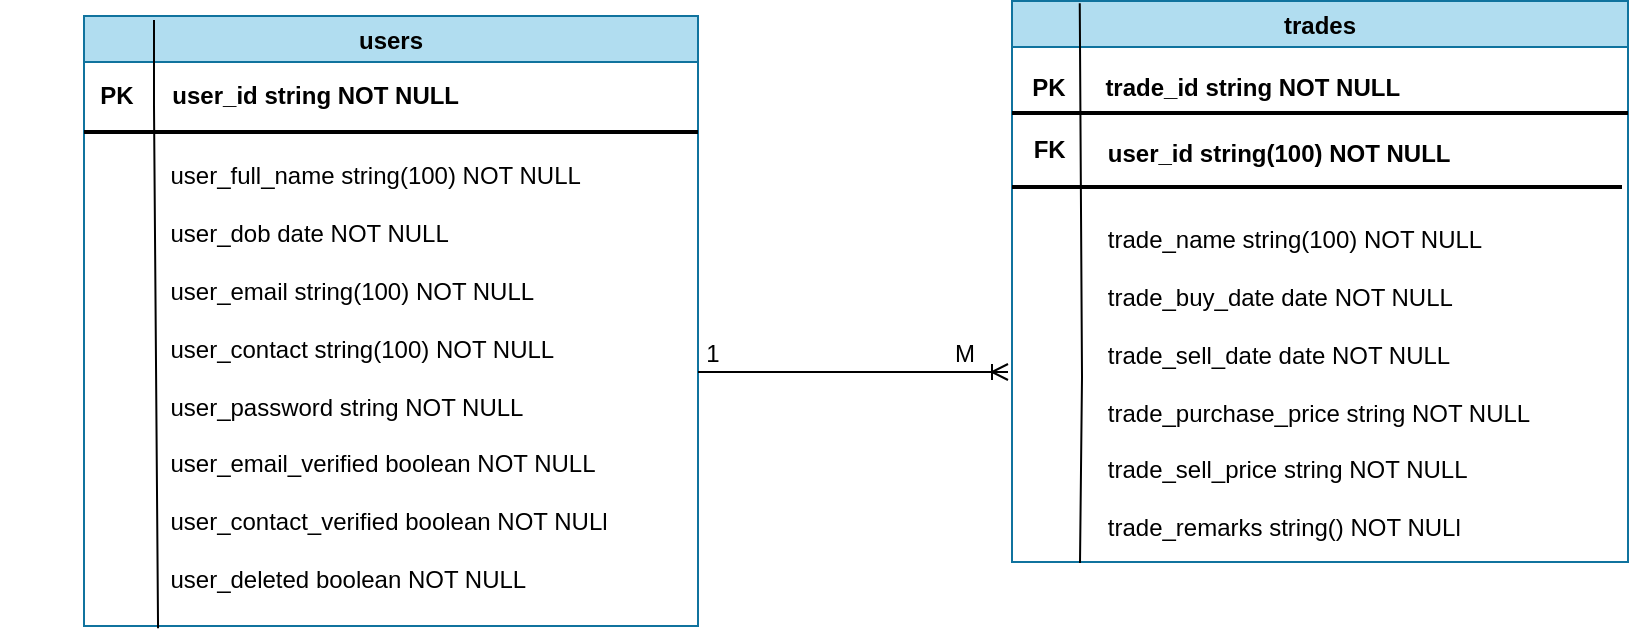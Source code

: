 <mxfile version="20.0.3" type="device"><diagram id="To66orY7c8EC8SG4sVSl" name="Page-1"><mxGraphModel dx="2752" dy="2651" grid="0" gridSize="10" guides="1" tooltips="1" connect="1" arrows="1" fold="1" page="1" pageScale="1" pageWidth="850" pageHeight="1100" background="#ffffff" math="0" shadow="0"><root><mxCell id="0"/><mxCell id="1" parent="0"/><mxCell id="HqDwyRftaDu5VVdSQIzu-63" value="users" style="swimlane;fillColor=#b1ddf0;strokeColor=#10739e;" vertex="1" parent="1"><mxGeometry x="-815" y="-1887" width="307" height="305" as="geometry"/></mxCell><mxCell id="HqDwyRftaDu5VVdSQIzu-68" value="&lt;div style=&quot;text-align: left;&quot;&gt;&lt;span style=&quot;background-color: initial;&quot;&gt;user_full_name string(100) NOT NULL&lt;/span&gt;&lt;/div&gt;&lt;div style=&quot;text-align: left;&quot;&gt;&lt;br&gt;&lt;/div&gt;&lt;div style=&quot;text-align: left;&quot;&gt;&lt;span style=&quot;background-color: initial;&quot;&gt;user_dob date NOT NULL&lt;/span&gt;&lt;/div&gt;&lt;div style=&quot;text-align: left;&quot;&gt;&lt;br&gt;&lt;/div&gt;&lt;div style=&quot;text-align: left;&quot;&gt;&lt;span style=&quot;background-color: initial;&quot;&gt;user_email string(100) NOT NULL&lt;/span&gt;&lt;/div&gt;&lt;div style=&quot;text-align: left;&quot;&gt;&lt;br&gt;&lt;/div&gt;&lt;div style=&quot;text-align: left;&quot;&gt;&lt;span style=&quot;background-color: initial;&quot;&gt;user_contact string(100) NOT NULL&lt;/span&gt;&lt;/div&gt;&lt;div style=&quot;text-align: left;&quot;&gt;&lt;br&gt;&lt;/div&gt;&lt;div style=&quot;text-align: left;&quot;&gt;&lt;span style=&quot;background-color: initial;&quot;&gt;user_password string NOT NULL&lt;/span&gt;&lt;/div&gt;&lt;div style=&quot;text-align: left;&quot;&gt;&lt;br&gt;&lt;/div&gt;&lt;div style=&quot;text-align: left;&quot;&gt;&lt;span style=&quot;background-color: initial;&quot;&gt;user_email_verified boolean NOT NULL&lt;/span&gt;&lt;/div&gt;&lt;div style=&quot;text-align: left;&quot;&gt;&lt;br&gt;&lt;/div&gt;&lt;div style=&quot;text-align: left;&quot;&gt;&lt;span style=&quot;background-color: initial;&quot;&gt;user_contact_verified boolean NOT NULl&lt;/span&gt;&lt;/div&gt;&lt;div style=&quot;text-align: left;&quot;&gt;&lt;br&gt;&lt;/div&gt;&lt;div style=&quot;text-align: left;&quot;&gt;&lt;span style=&quot;background-color: initial;&quot;&gt;user_deleted boolean NOT NULL&amp;nbsp;&lt;/span&gt;&lt;/div&gt;&lt;div style=&quot;padding: 0px; margin: 0px;&quot;&gt;&lt;br style=&quot;padding: 0px; margin: 0px; text-align: left;&quot;&gt;&lt;/div&gt;" style="text;html=1;align=center;verticalAlign=middle;resizable=0;points=[];autosize=1;strokeColor=none;fillColor=none;" vertex="1" parent="HqDwyRftaDu5VVdSQIzu-63"><mxGeometry x="33" y="67" width="237" height="242" as="geometry"/></mxCell><mxCell id="HqDwyRftaDu5VVdSQIzu-66" value="&lt;b&gt;PK&lt;/b&gt;" style="text;html=1;align=center;verticalAlign=middle;resizable=0;points=[];autosize=1;strokeColor=none;fillColor=none;" vertex="1" parent="HqDwyRftaDu5VVdSQIzu-63"><mxGeometry x="-2" y="27" width="35" height="26" as="geometry"/></mxCell><mxCell id="HqDwyRftaDu5VVdSQIzu-65" value="" style="endArrow=none;html=1;rounded=0;exitX=0.017;exitY=0.988;exitDx=0;exitDy=0;exitPerimeter=0;" edge="1" parent="HqDwyRftaDu5VVdSQIzu-63" source="HqDwyRftaDu5VVdSQIzu-68"><mxGeometry width="50" height="50" relative="1" as="geometry"><mxPoint x="282" y="194" as="sourcePoint"/><mxPoint x="35" y="2" as="targetPoint"/><Array as="points"><mxPoint x="35" y="45"/></Array></mxGeometry></mxCell><mxCell id="HqDwyRftaDu5VVdSQIzu-67" value="&amp;nbsp; &amp;nbsp; &amp;nbsp; &amp;nbsp; &amp;nbsp; &amp;nbsp; &amp;nbsp; &amp;nbsp; &amp;nbsp; &amp;nbsp; &amp;nbsp; &amp;nbsp;&lt;b&gt;user_id string NOT NULL&lt;/b&gt;" style="text;html=1;align=center;verticalAlign=middle;resizable=0;points=[];autosize=1;strokeColor=none;fillColor=none;" vertex="1" parent="HqDwyRftaDu5VVdSQIzu-63"><mxGeometry x="-42" y="27" width="238" height="26" as="geometry"/></mxCell><mxCell id="HqDwyRftaDu5VVdSQIzu-94" value="" style="line;strokeWidth=2;html=1;" vertex="1" parent="HqDwyRftaDu5VVdSQIzu-63"><mxGeometry y="53" width="307" height="10" as="geometry"/></mxCell><mxCell id="HqDwyRftaDu5VVdSQIzu-83" value="trades" style="swimlane;fillColor=#b1ddf0;strokeColor=#10739e;" vertex="1" parent="1"><mxGeometry x="-351" y="-1894.5" width="308" height="280.5" as="geometry"/></mxCell><mxCell id="HqDwyRftaDu5VVdSQIzu-84" value="&lt;div style=&quot;text-align: left;&quot;&gt;&lt;span style=&quot;background-color: initial;&quot;&gt;&lt;b&gt;user_id string(100) NOT NULL&lt;/b&gt;&lt;/span&gt;&lt;/div&gt;&lt;div style=&quot;text-align: left;&quot;&gt;&lt;span style=&quot;background-color: initial;&quot;&gt;&lt;br&gt;&lt;/span&gt;&lt;/div&gt;&lt;div style=&quot;text-align: left;&quot;&gt;&lt;br&gt;&lt;/div&gt;&lt;div style=&quot;text-align: left;&quot;&gt;&lt;span style=&quot;background-color: initial;&quot;&gt;trade_name string(100) NOT NULL&lt;/span&gt;&lt;/div&gt;&lt;div style=&quot;text-align: left;&quot;&gt;&lt;br&gt;&lt;/div&gt;&lt;div style=&quot;text-align: left;&quot;&gt;&lt;span style=&quot;background-color: initial;&quot;&gt;trade_buy_date date NOT NULL&lt;/span&gt;&lt;/div&gt;&lt;div style=&quot;text-align: left;&quot;&gt;&lt;br&gt;&lt;/div&gt;&lt;div style=&quot;text-align: left;&quot;&gt;&lt;span style=&quot;background-color: initial;&quot;&gt;trade_sell_date date NOT NULL&lt;/span&gt;&lt;/div&gt;&lt;div style=&quot;text-align: left;&quot;&gt;&lt;br&gt;&lt;/div&gt;&lt;div style=&quot;text-align: left;&quot;&gt;&lt;span style=&quot;background-color: initial;&quot;&gt;trade_purchase_price string NOT NULL&lt;/span&gt;&lt;/div&gt;&lt;div style=&quot;text-align: left;&quot;&gt;&lt;br&gt;&lt;/div&gt;&lt;div style=&quot;text-align: left;&quot;&gt;&lt;span style=&quot;background-color: initial;&quot;&gt;trade_sell_price string NOT NULL&lt;/span&gt;&lt;/div&gt;&lt;div style=&quot;text-align: left;&quot;&gt;&lt;br&gt;&lt;/div&gt;&lt;div style=&quot;text-align: left;&quot;&gt;&lt;span style=&quot;background-color: initial;&quot;&gt;trade_remarks string() NOT NULl&lt;/span&gt;&lt;/div&gt;&lt;div style=&quot;text-align: left;&quot;&gt;&lt;br&gt;&lt;/div&gt;&lt;div style=&quot;text-align: left;&quot;&gt;&lt;span style=&quot;background-color: initial;&quot;&gt;&amp;nbsp;&lt;/span&gt;&lt;/div&gt;&lt;div style=&quot;padding: 0px; margin: 0px;&quot;&gt;&lt;br style=&quot;padding: 0px; margin: 0px; text-align: left;&quot;&gt;&lt;/div&gt;" style="text;html=1;align=center;verticalAlign=middle;resizable=0;points=[];autosize=1;strokeColor=none;fillColor=none;" vertex="1" parent="HqDwyRftaDu5VVdSQIzu-83"><mxGeometry x="38" y="63" width="229" height="257" as="geometry"/></mxCell><mxCell id="HqDwyRftaDu5VVdSQIzu-86" value="" style="endArrow=none;html=1;rounded=0;entryX=0.11;entryY=0.004;entryDx=0;entryDy=0;entryPerimeter=0;" edge="1" parent="HqDwyRftaDu5VVdSQIzu-83" target="HqDwyRftaDu5VVdSQIzu-83"><mxGeometry width="50" height="50" relative="1" as="geometry"><mxPoint x="34" y="281" as="sourcePoint"/><mxPoint x="-204" y="274" as="targetPoint"/><Array as="points"><mxPoint x="35" y="188"/></Array></mxGeometry></mxCell><mxCell id="HqDwyRftaDu5VVdSQIzu-87" value="&lt;b&gt;PK&lt;/b&gt;" style="text;html=1;align=center;verticalAlign=middle;resizable=0;points=[];autosize=1;strokeColor=none;fillColor=none;" vertex="1" parent="HqDwyRftaDu5VVdSQIzu-83"><mxGeometry y="30" width="35" height="26" as="geometry"/></mxCell><mxCell id="HqDwyRftaDu5VVdSQIzu-91" value="" style="line;strokeWidth=2;html=1;" vertex="1" parent="HqDwyRftaDu5VVdSQIzu-83"><mxGeometry y="88" width="305" height="10" as="geometry"/></mxCell><mxCell id="HqDwyRftaDu5VVdSQIzu-92" value="" style="line;strokeWidth=2;html=1;" vertex="1" parent="HqDwyRftaDu5VVdSQIzu-83"><mxGeometry y="51" width="308" height="10" as="geometry"/></mxCell><mxCell id="HqDwyRftaDu5VVdSQIzu-88" value="&amp;nbsp; &amp;nbsp; &amp;nbsp; &amp;nbsp; &amp;nbsp; &amp;nbsp; &amp;nbsp; &amp;nbsp; &amp;nbsp; &amp;nbsp; &amp;nbsp; &amp;nbsp;&lt;b&gt;trade_id string NOT NULL&lt;/b&gt;" style="text;html=1;align=left;verticalAlign=middle;resizable=0;points=[];autosize=1;strokeColor=none;fillColor=none;" vertex="1" parent="HqDwyRftaDu5VVdSQIzu-83"><mxGeometry x="-32" y="30" width="242" height="26" as="geometry"/></mxCell><mxCell id="HqDwyRftaDu5VVdSQIzu-90" value="&lt;b&gt;&amp;nbsp; FK&lt;/b&gt;" style="text;html=1;align=center;verticalAlign=middle;resizable=0;points=[];autosize=1;strokeColor=none;fillColor=none;" vertex="1" parent="HqDwyRftaDu5VVdSQIzu-83"><mxGeometry x="-6" y="61" width="41" height="26" as="geometry"/></mxCell><mxCell id="HqDwyRftaDu5VVdSQIzu-95" value="" style="edgeStyle=entityRelationEdgeStyle;fontSize=12;html=1;endArrow=ERoneToMany;rounded=0;" edge="1" parent="1"><mxGeometry width="100" height="100" relative="1" as="geometry"><mxPoint x="-508" y="-1709" as="sourcePoint"/><mxPoint x="-353" y="-1709" as="targetPoint"/></mxGeometry></mxCell><mxCell id="HqDwyRftaDu5VVdSQIzu-96" value="1" style="text;html=1;align=center;verticalAlign=middle;resizable=0;points=[];autosize=1;strokeColor=none;fillColor=none;" vertex="1" parent="1"><mxGeometry x="-514" y="-1731" width="25" height="26" as="geometry"/></mxCell><mxCell id="HqDwyRftaDu5VVdSQIzu-97" value="M" style="text;html=1;align=center;verticalAlign=middle;resizable=0;points=[];autosize=1;strokeColor=none;fillColor=none;" vertex="1" parent="1"><mxGeometry x="-389" y="-1731" width="28" height="26" as="geometry"/></mxCell></root></mxGraphModel></diagram></mxfile>